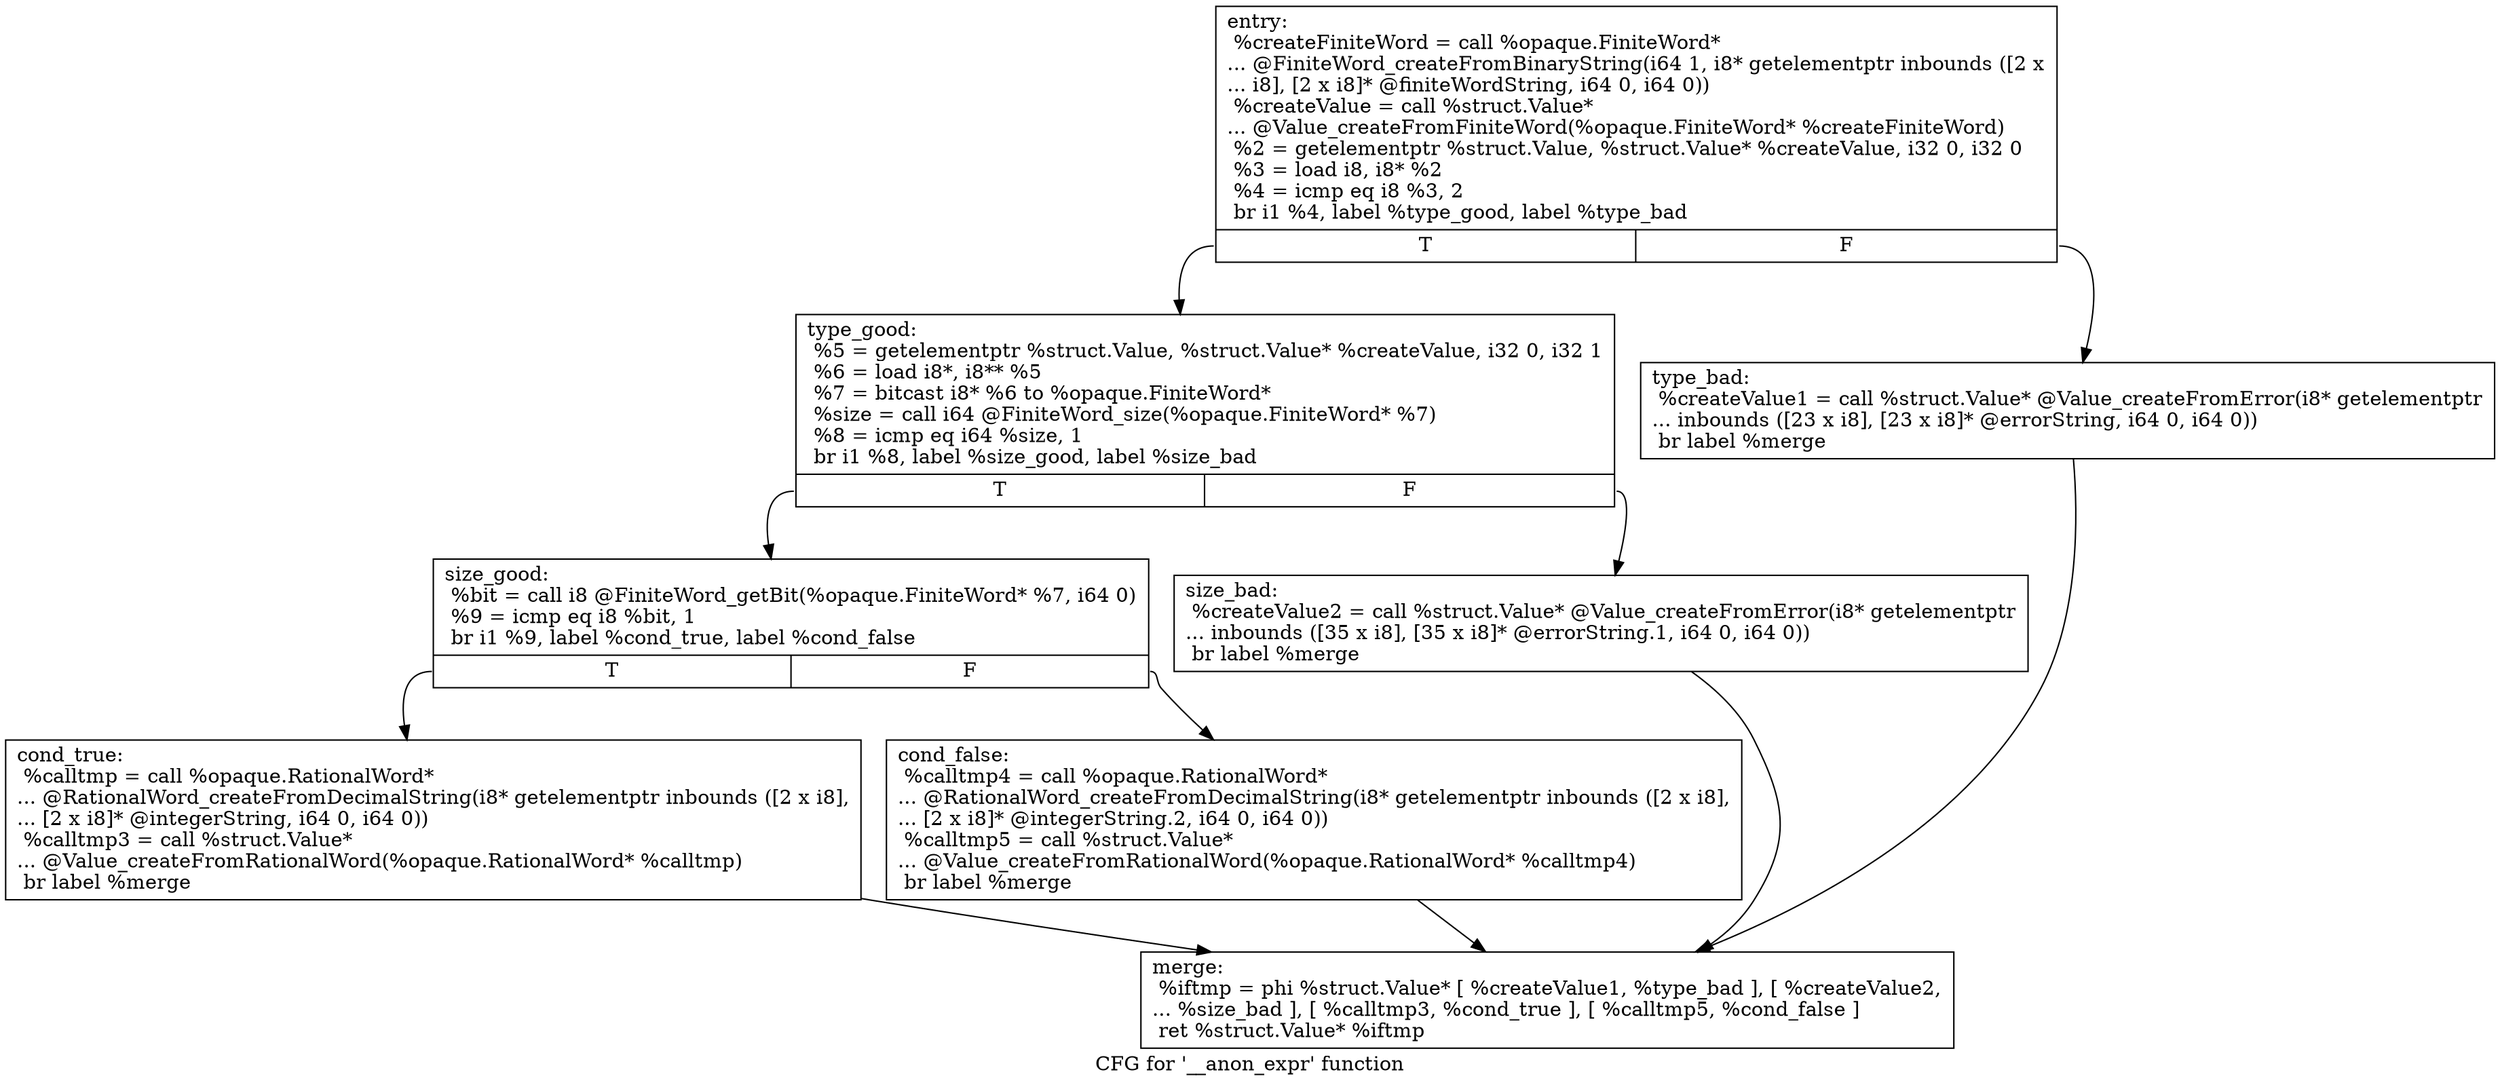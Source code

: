 digraph "CFG for '__anon_expr' function" {
	label="CFG for '__anon_expr' function";

	Node0x7fe76f703090 [shape=record,label="{entry:\l  %createFiniteWord = call %opaque.FiniteWord*\l... @FiniteWord_createFromBinaryString(i64 1, i8* getelementptr inbounds ([2 x\l... i8], [2 x i8]* @finiteWordString, i64 0, i64 0))\l  %createValue = call %struct.Value*\l... @Value_createFromFiniteWord(%opaque.FiniteWord* %createFiniteWord)\l  %2 = getelementptr %struct.Value, %struct.Value* %createValue, i32 0, i32 0\l  %3 = load i8, i8* %2\l  %4 = icmp eq i8 %3, 2\l  br i1 %4, label %type_good, label %type_bad\l|{<s0>T|<s1>F}}"];
	Node0x7fe76f703090:s0 -> Node0x7fe76f704220;
	Node0x7fe76f703090:s1 -> Node0x7fe76f7030d0;
	Node0x7fe76f7030d0 [shape=record,label="{type_bad:                                         \l  %createValue1 = call %struct.Value* @Value_createFromError(i8* getelementptr\l... inbounds ([23 x i8], [23 x i8]* @errorString, i64 0, i64 0))\l  br label %merge\l}"];
	Node0x7fe76f7030d0 -> Node0x7fe76f704360;
	Node0x7fe76f704220 [shape=record,label="{type_good:                                        \l  %5 = getelementptr %struct.Value, %struct.Value* %createValue, i32 0, i32 1\l  %6 = load i8*, i8** %5\l  %7 = bitcast i8* %6 to %opaque.FiniteWord*\l  %size = call i64 @FiniteWord_size(%opaque.FiniteWord* %7)\l  %8 = icmp eq i64 %size, 1\l  br i1 %8, label %size_good, label %size_bad\l|{<s0>T|<s1>F}}"];
	Node0x7fe76f704220:s0 -> Node0x7fe76f7042a0;
	Node0x7fe76f704220:s1 -> Node0x7fe76f704260;
	Node0x7fe76f704260 [shape=record,label="{size_bad:                                         \l  %createValue2 = call %struct.Value* @Value_createFromError(i8* getelementptr\l... inbounds ([35 x i8], [35 x i8]* @errorString.1, i64 0, i64 0))\l  br label %merge\l}"];
	Node0x7fe76f704260 -> Node0x7fe76f704360;
	Node0x7fe76f7042a0 [shape=record,label="{size_good:                                        \l  %bit = call i8 @FiniteWord_getBit(%opaque.FiniteWord* %7, i64 0)\l  %9 = icmp eq i8 %bit, 1\l  br i1 %9, label %cond_true, label %cond_false\l|{<s0>T|<s1>F}}"];
	Node0x7fe76f7042a0:s0 -> Node0x7fe76f7042e0;
	Node0x7fe76f7042a0:s1 -> Node0x7fe76f704320;
	Node0x7fe76f7042e0 [shape=record,label="{cond_true:                                        \l  %calltmp = call %opaque.RationalWord*\l... @RationalWord_createFromDecimalString(i8* getelementptr inbounds ([2 x i8],\l... [2 x i8]* @integerString, i64 0, i64 0))\l  %calltmp3 = call %struct.Value*\l... @Value_createFromRationalWord(%opaque.RationalWord* %calltmp)\l  br label %merge\l}"];
	Node0x7fe76f7042e0 -> Node0x7fe76f704360;
	Node0x7fe76f704320 [shape=record,label="{cond_false:                                       \l  %calltmp4 = call %opaque.RationalWord*\l... @RationalWord_createFromDecimalString(i8* getelementptr inbounds ([2 x i8],\l... [2 x i8]* @integerString.2, i64 0, i64 0))\l  %calltmp5 = call %struct.Value*\l... @Value_createFromRationalWord(%opaque.RationalWord* %calltmp4)\l  br label %merge\l}"];
	Node0x7fe76f704320 -> Node0x7fe76f704360;
	Node0x7fe76f704360 [shape=record,label="{merge:                                            \l  %iftmp = phi %struct.Value* [ %createValue1, %type_bad ], [ %createValue2,\l... %size_bad ], [ %calltmp3, %cond_true ], [ %calltmp5, %cond_false ]\l  ret %struct.Value* %iftmp\l}"];
}

